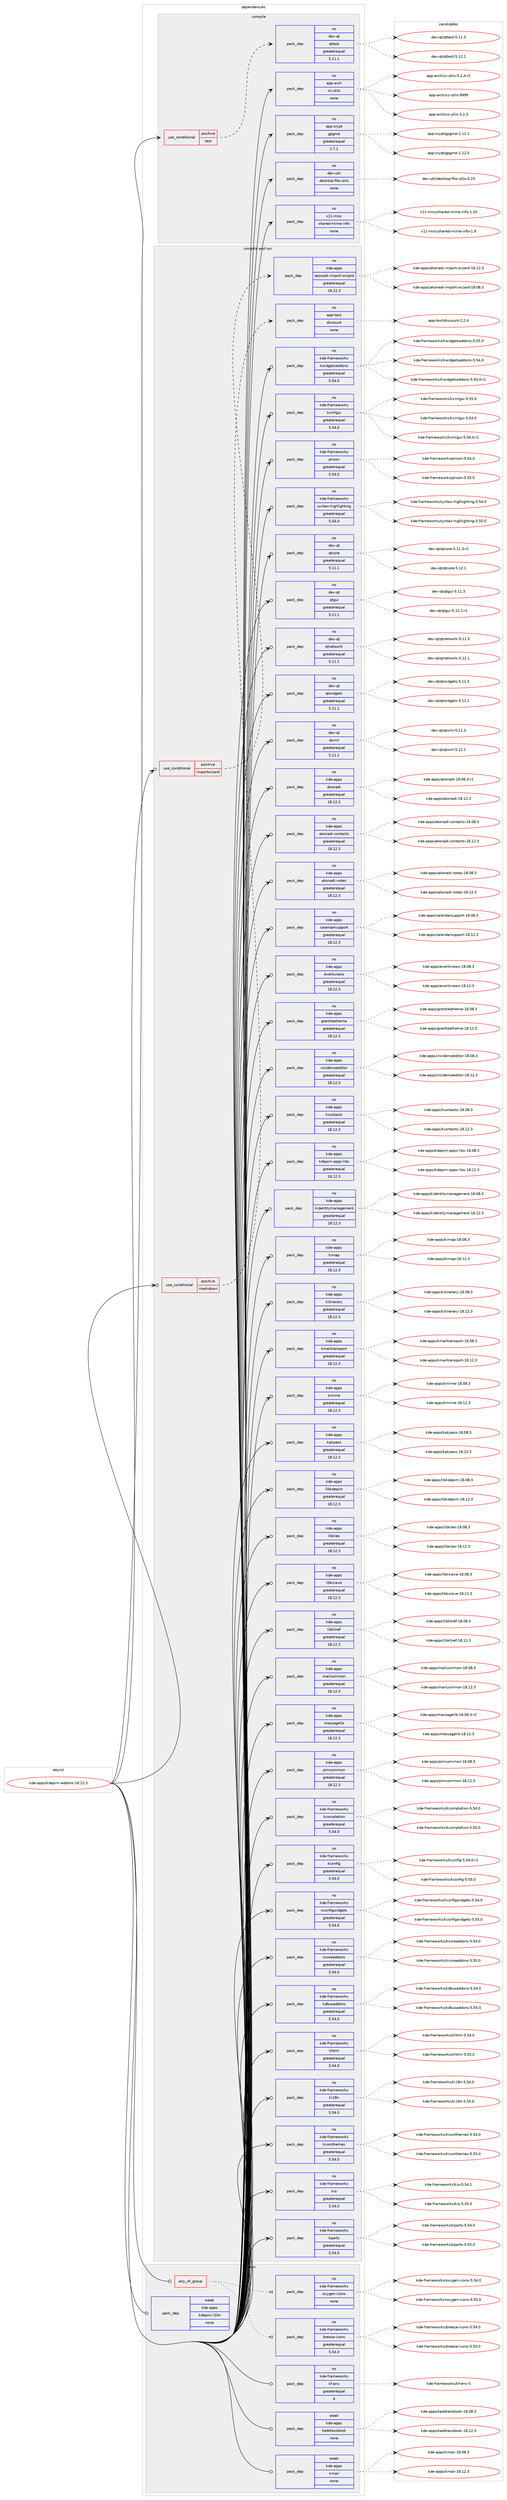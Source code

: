 digraph prolog {

# *************
# Graph options
# *************

newrank=true;
concentrate=true;
compound=true;
graph [rankdir=LR,fontname=Helvetica,fontsize=10,ranksep=1.5];#, ranksep=2.5, nodesep=0.2];
edge  [arrowhead=vee];
node  [fontname=Helvetica,fontsize=10];

# **********
# The ebuild
# **********

subgraph cluster_leftcol {
color=gray;
rank=same;
label=<<i>ebuild</i>>;
id [label="kde-apps/kdepim-addons-18.12.3", color=red, width=4, href="../kde-apps/kdepim-addons-18.12.3.svg"];
}

# ****************
# The dependencies
# ****************

subgraph cluster_midcol {
color=gray;
label=<<i>dependencies</i>>;
subgraph cluster_compile {
fillcolor="#eeeeee";
style=filled;
label=<<i>compile</i>>;
subgraph cond428797 {
dependency1575119 [label=<<TABLE BORDER="0" CELLBORDER="1" CELLSPACING="0" CELLPADDING="4"><TR><TD ROWSPAN="3" CELLPADDING="10">use_conditional</TD></TR><TR><TD>positive</TD></TR><TR><TD>test</TD></TR></TABLE>>, shape=none, color=red];
subgraph pack1121878 {
dependency1575120 [label=<<TABLE BORDER="0" CELLBORDER="1" CELLSPACING="0" CELLPADDING="4" WIDTH="220"><TR><TD ROWSPAN="6" CELLPADDING="30">pack_dep</TD></TR><TR><TD WIDTH="110">no</TD></TR><TR><TD>dev-qt</TD></TR><TR><TD>qttest</TD></TR><TR><TD>greaterequal</TD></TR><TR><TD>5.11.1</TD></TR></TABLE>>, shape=none, color=blue];
}
dependency1575119:e -> dependency1575120:w [weight=20,style="dashed",arrowhead="vee"];
}
id:e -> dependency1575119:w [weight=20,style="solid",arrowhead="vee"];
subgraph pack1121879 {
dependency1575121 [label=<<TABLE BORDER="0" CELLBORDER="1" CELLSPACING="0" CELLPADDING="4" WIDTH="220"><TR><TD ROWSPAN="6" CELLPADDING="30">pack_dep</TD></TR><TR><TD WIDTH="110">no</TD></TR><TR><TD>app-arch</TD></TR><TR><TD>xz-utils</TD></TR><TR><TD>none</TD></TR><TR><TD></TD></TR></TABLE>>, shape=none, color=blue];
}
id:e -> dependency1575121:w [weight=20,style="solid",arrowhead="vee"];
subgraph pack1121880 {
dependency1575122 [label=<<TABLE BORDER="0" CELLBORDER="1" CELLSPACING="0" CELLPADDING="4" WIDTH="220"><TR><TD ROWSPAN="6" CELLPADDING="30">pack_dep</TD></TR><TR><TD WIDTH="110">no</TD></TR><TR><TD>app-crypt</TD></TR><TR><TD>gpgme</TD></TR><TR><TD>greaterequal</TD></TR><TR><TD>1.7.1</TD></TR></TABLE>>, shape=none, color=blue];
}
id:e -> dependency1575122:w [weight=20,style="solid",arrowhead="vee"];
subgraph pack1121881 {
dependency1575123 [label=<<TABLE BORDER="0" CELLBORDER="1" CELLSPACING="0" CELLPADDING="4" WIDTH="220"><TR><TD ROWSPAN="6" CELLPADDING="30">pack_dep</TD></TR><TR><TD WIDTH="110">no</TD></TR><TR><TD>dev-util</TD></TR><TR><TD>desktop-file-utils</TD></TR><TR><TD>none</TD></TR><TR><TD></TD></TR></TABLE>>, shape=none, color=blue];
}
id:e -> dependency1575123:w [weight=20,style="solid",arrowhead="vee"];
subgraph pack1121882 {
dependency1575124 [label=<<TABLE BORDER="0" CELLBORDER="1" CELLSPACING="0" CELLPADDING="4" WIDTH="220"><TR><TD ROWSPAN="6" CELLPADDING="30">pack_dep</TD></TR><TR><TD WIDTH="110">no</TD></TR><TR><TD>x11-misc</TD></TR><TR><TD>shared-mime-info</TD></TR><TR><TD>none</TD></TR><TR><TD></TD></TR></TABLE>>, shape=none, color=blue];
}
id:e -> dependency1575124:w [weight=20,style="solid",arrowhead="vee"];
}
subgraph cluster_compileandrun {
fillcolor="#eeeeee";
style=filled;
label=<<i>compile and run</i>>;
subgraph cond428798 {
dependency1575125 [label=<<TABLE BORDER="0" CELLBORDER="1" CELLSPACING="0" CELLPADDING="4"><TR><TD ROWSPAN="3" CELLPADDING="10">use_conditional</TD></TR><TR><TD>positive</TD></TR><TR><TD>importwizard</TD></TR></TABLE>>, shape=none, color=red];
subgraph pack1121883 {
dependency1575126 [label=<<TABLE BORDER="0" CELLBORDER="1" CELLSPACING="0" CELLPADDING="4" WIDTH="220"><TR><TD ROWSPAN="6" CELLPADDING="30">pack_dep</TD></TR><TR><TD WIDTH="110">no</TD></TR><TR><TD>kde-apps</TD></TR><TR><TD>akonadi-import-wizard</TD></TR><TR><TD>greaterequal</TD></TR><TR><TD>18.12.3</TD></TR></TABLE>>, shape=none, color=blue];
}
dependency1575125:e -> dependency1575126:w [weight=20,style="dashed",arrowhead="vee"];
}
id:e -> dependency1575125:w [weight=20,style="solid",arrowhead="odotvee"];
subgraph cond428799 {
dependency1575127 [label=<<TABLE BORDER="0" CELLBORDER="1" CELLSPACING="0" CELLPADDING="4"><TR><TD ROWSPAN="3" CELLPADDING="10">use_conditional</TD></TR><TR><TD>positive</TD></TR><TR><TD>markdown</TD></TR></TABLE>>, shape=none, color=red];
subgraph pack1121884 {
dependency1575128 [label=<<TABLE BORDER="0" CELLBORDER="1" CELLSPACING="0" CELLPADDING="4" WIDTH="220"><TR><TD ROWSPAN="6" CELLPADDING="30">pack_dep</TD></TR><TR><TD WIDTH="110">no</TD></TR><TR><TD>app-text</TD></TR><TR><TD>discount</TD></TR><TR><TD>none</TD></TR><TR><TD></TD></TR></TABLE>>, shape=none, color=blue];
}
dependency1575127:e -> dependency1575128:w [weight=20,style="dashed",arrowhead="vee"];
}
id:e -> dependency1575127:w [weight=20,style="solid",arrowhead="odotvee"];
subgraph pack1121885 {
dependency1575129 [label=<<TABLE BORDER="0" CELLBORDER="1" CELLSPACING="0" CELLPADDING="4" WIDTH="220"><TR><TD ROWSPAN="6" CELLPADDING="30">pack_dep</TD></TR><TR><TD WIDTH="110">no</TD></TR><TR><TD>dev-qt</TD></TR><TR><TD>qtcore</TD></TR><TR><TD>greaterequal</TD></TR><TR><TD>5.11.1</TD></TR></TABLE>>, shape=none, color=blue];
}
id:e -> dependency1575129:w [weight=20,style="solid",arrowhead="odotvee"];
subgraph pack1121886 {
dependency1575130 [label=<<TABLE BORDER="0" CELLBORDER="1" CELLSPACING="0" CELLPADDING="4" WIDTH="220"><TR><TD ROWSPAN="6" CELLPADDING="30">pack_dep</TD></TR><TR><TD WIDTH="110">no</TD></TR><TR><TD>dev-qt</TD></TR><TR><TD>qtgui</TD></TR><TR><TD>greaterequal</TD></TR><TR><TD>5.11.1</TD></TR></TABLE>>, shape=none, color=blue];
}
id:e -> dependency1575130:w [weight=20,style="solid",arrowhead="odotvee"];
subgraph pack1121887 {
dependency1575131 [label=<<TABLE BORDER="0" CELLBORDER="1" CELLSPACING="0" CELLPADDING="4" WIDTH="220"><TR><TD ROWSPAN="6" CELLPADDING="30">pack_dep</TD></TR><TR><TD WIDTH="110">no</TD></TR><TR><TD>dev-qt</TD></TR><TR><TD>qtnetwork</TD></TR><TR><TD>greaterequal</TD></TR><TR><TD>5.11.1</TD></TR></TABLE>>, shape=none, color=blue];
}
id:e -> dependency1575131:w [weight=20,style="solid",arrowhead="odotvee"];
subgraph pack1121888 {
dependency1575132 [label=<<TABLE BORDER="0" CELLBORDER="1" CELLSPACING="0" CELLPADDING="4" WIDTH="220"><TR><TD ROWSPAN="6" CELLPADDING="30">pack_dep</TD></TR><TR><TD WIDTH="110">no</TD></TR><TR><TD>dev-qt</TD></TR><TR><TD>qtwidgets</TD></TR><TR><TD>greaterequal</TD></TR><TR><TD>5.11.1</TD></TR></TABLE>>, shape=none, color=blue];
}
id:e -> dependency1575132:w [weight=20,style="solid",arrowhead="odotvee"];
subgraph pack1121889 {
dependency1575133 [label=<<TABLE BORDER="0" CELLBORDER="1" CELLSPACING="0" CELLPADDING="4" WIDTH="220"><TR><TD ROWSPAN="6" CELLPADDING="30">pack_dep</TD></TR><TR><TD WIDTH="110">no</TD></TR><TR><TD>dev-qt</TD></TR><TR><TD>qtxml</TD></TR><TR><TD>greaterequal</TD></TR><TR><TD>5.11.1</TD></TR></TABLE>>, shape=none, color=blue];
}
id:e -> dependency1575133:w [weight=20,style="solid",arrowhead="odotvee"];
subgraph pack1121890 {
dependency1575134 [label=<<TABLE BORDER="0" CELLBORDER="1" CELLSPACING="0" CELLPADDING="4" WIDTH="220"><TR><TD ROWSPAN="6" CELLPADDING="30">pack_dep</TD></TR><TR><TD WIDTH="110">no</TD></TR><TR><TD>kde-apps</TD></TR><TR><TD>akonadi</TD></TR><TR><TD>greaterequal</TD></TR><TR><TD>18.12.3</TD></TR></TABLE>>, shape=none, color=blue];
}
id:e -> dependency1575134:w [weight=20,style="solid",arrowhead="odotvee"];
subgraph pack1121891 {
dependency1575135 [label=<<TABLE BORDER="0" CELLBORDER="1" CELLSPACING="0" CELLPADDING="4" WIDTH="220"><TR><TD ROWSPAN="6" CELLPADDING="30">pack_dep</TD></TR><TR><TD WIDTH="110">no</TD></TR><TR><TD>kde-apps</TD></TR><TR><TD>akonadi-contacts</TD></TR><TR><TD>greaterequal</TD></TR><TR><TD>18.12.3</TD></TR></TABLE>>, shape=none, color=blue];
}
id:e -> dependency1575135:w [weight=20,style="solid",arrowhead="odotvee"];
subgraph pack1121892 {
dependency1575136 [label=<<TABLE BORDER="0" CELLBORDER="1" CELLSPACING="0" CELLPADDING="4" WIDTH="220"><TR><TD ROWSPAN="6" CELLPADDING="30">pack_dep</TD></TR><TR><TD WIDTH="110">no</TD></TR><TR><TD>kde-apps</TD></TR><TR><TD>akonadi-notes</TD></TR><TR><TD>greaterequal</TD></TR><TR><TD>18.12.3</TD></TR></TABLE>>, shape=none, color=blue];
}
id:e -> dependency1575136:w [weight=20,style="solid",arrowhead="odotvee"];
subgraph pack1121893 {
dependency1575137 [label=<<TABLE BORDER="0" CELLBORDER="1" CELLSPACING="0" CELLPADDING="4" WIDTH="220"><TR><TD ROWSPAN="6" CELLPADDING="30">pack_dep</TD></TR><TR><TD WIDTH="110">no</TD></TR><TR><TD>kde-apps</TD></TR><TR><TD>calendarsupport</TD></TR><TR><TD>greaterequal</TD></TR><TR><TD>18.12.3</TD></TR></TABLE>>, shape=none, color=blue];
}
id:e -> dependency1575137:w [weight=20,style="solid",arrowhead="odotvee"];
subgraph pack1121894 {
dependency1575138 [label=<<TABLE BORDER="0" CELLBORDER="1" CELLSPACING="0" CELLPADDING="4" WIDTH="220"><TR><TD ROWSPAN="6" CELLPADDING="30">pack_dep</TD></TR><TR><TD WIDTH="110">no</TD></TR><TR><TD>kde-apps</TD></TR><TR><TD>eventviews</TD></TR><TR><TD>greaterequal</TD></TR><TR><TD>18.12.3</TD></TR></TABLE>>, shape=none, color=blue];
}
id:e -> dependency1575138:w [weight=20,style="solid",arrowhead="odotvee"];
subgraph pack1121895 {
dependency1575139 [label=<<TABLE BORDER="0" CELLBORDER="1" CELLSPACING="0" CELLPADDING="4" WIDTH="220"><TR><TD ROWSPAN="6" CELLPADDING="30">pack_dep</TD></TR><TR><TD WIDTH="110">no</TD></TR><TR><TD>kde-apps</TD></TR><TR><TD>grantleetheme</TD></TR><TR><TD>greaterequal</TD></TR><TR><TD>18.12.3</TD></TR></TABLE>>, shape=none, color=blue];
}
id:e -> dependency1575139:w [weight=20,style="solid",arrowhead="odotvee"];
subgraph pack1121896 {
dependency1575140 [label=<<TABLE BORDER="0" CELLBORDER="1" CELLSPACING="0" CELLPADDING="4" WIDTH="220"><TR><TD ROWSPAN="6" CELLPADDING="30">pack_dep</TD></TR><TR><TD WIDTH="110">no</TD></TR><TR><TD>kde-apps</TD></TR><TR><TD>incidenceeditor</TD></TR><TR><TD>greaterequal</TD></TR><TR><TD>18.12.3</TD></TR></TABLE>>, shape=none, color=blue];
}
id:e -> dependency1575140:w [weight=20,style="solid",arrowhead="odotvee"];
subgraph pack1121897 {
dependency1575141 [label=<<TABLE BORDER="0" CELLBORDER="1" CELLSPACING="0" CELLPADDING="4" WIDTH="220"><TR><TD ROWSPAN="6" CELLPADDING="30">pack_dep</TD></TR><TR><TD WIDTH="110">no</TD></TR><TR><TD>kde-apps</TD></TR><TR><TD>kcontacts</TD></TR><TR><TD>greaterequal</TD></TR><TR><TD>18.12.3</TD></TR></TABLE>>, shape=none, color=blue];
}
id:e -> dependency1575141:w [weight=20,style="solid",arrowhead="odotvee"];
subgraph pack1121898 {
dependency1575142 [label=<<TABLE BORDER="0" CELLBORDER="1" CELLSPACING="0" CELLPADDING="4" WIDTH="220"><TR><TD ROWSPAN="6" CELLPADDING="30">pack_dep</TD></TR><TR><TD WIDTH="110">no</TD></TR><TR><TD>kde-apps</TD></TR><TR><TD>kdepim-apps-libs</TD></TR><TR><TD>greaterequal</TD></TR><TR><TD>18.12.3</TD></TR></TABLE>>, shape=none, color=blue];
}
id:e -> dependency1575142:w [weight=20,style="solid",arrowhead="odotvee"];
subgraph pack1121899 {
dependency1575143 [label=<<TABLE BORDER="0" CELLBORDER="1" CELLSPACING="0" CELLPADDING="4" WIDTH="220"><TR><TD ROWSPAN="6" CELLPADDING="30">pack_dep</TD></TR><TR><TD WIDTH="110">no</TD></TR><TR><TD>kde-apps</TD></TR><TR><TD>kidentitymanagement</TD></TR><TR><TD>greaterequal</TD></TR><TR><TD>18.12.3</TD></TR></TABLE>>, shape=none, color=blue];
}
id:e -> dependency1575143:w [weight=20,style="solid",arrowhead="odotvee"];
subgraph pack1121900 {
dependency1575144 [label=<<TABLE BORDER="0" CELLBORDER="1" CELLSPACING="0" CELLPADDING="4" WIDTH="220"><TR><TD ROWSPAN="6" CELLPADDING="30">pack_dep</TD></TR><TR><TD WIDTH="110">no</TD></TR><TR><TD>kde-apps</TD></TR><TR><TD>kimap</TD></TR><TR><TD>greaterequal</TD></TR><TR><TD>18.12.3</TD></TR></TABLE>>, shape=none, color=blue];
}
id:e -> dependency1575144:w [weight=20,style="solid",arrowhead="odotvee"];
subgraph pack1121901 {
dependency1575145 [label=<<TABLE BORDER="0" CELLBORDER="1" CELLSPACING="0" CELLPADDING="4" WIDTH="220"><TR><TD ROWSPAN="6" CELLPADDING="30">pack_dep</TD></TR><TR><TD WIDTH="110">no</TD></TR><TR><TD>kde-apps</TD></TR><TR><TD>kitinerary</TD></TR><TR><TD>greaterequal</TD></TR><TR><TD>18.12.3</TD></TR></TABLE>>, shape=none, color=blue];
}
id:e -> dependency1575145:w [weight=20,style="solid",arrowhead="odotvee"];
subgraph pack1121902 {
dependency1575146 [label=<<TABLE BORDER="0" CELLBORDER="1" CELLSPACING="0" CELLPADDING="4" WIDTH="220"><TR><TD ROWSPAN="6" CELLPADDING="30">pack_dep</TD></TR><TR><TD WIDTH="110">no</TD></TR><TR><TD>kde-apps</TD></TR><TR><TD>kmailtransport</TD></TR><TR><TD>greaterequal</TD></TR><TR><TD>18.12.3</TD></TR></TABLE>>, shape=none, color=blue];
}
id:e -> dependency1575146:w [weight=20,style="solid",arrowhead="odotvee"];
subgraph pack1121903 {
dependency1575147 [label=<<TABLE BORDER="0" CELLBORDER="1" CELLSPACING="0" CELLPADDING="4" WIDTH="220"><TR><TD ROWSPAN="6" CELLPADDING="30">pack_dep</TD></TR><TR><TD WIDTH="110">no</TD></TR><TR><TD>kde-apps</TD></TR><TR><TD>kmime</TD></TR><TR><TD>greaterequal</TD></TR><TR><TD>18.12.3</TD></TR></TABLE>>, shape=none, color=blue];
}
id:e -> dependency1575147:w [weight=20,style="solid",arrowhead="odotvee"];
subgraph pack1121904 {
dependency1575148 [label=<<TABLE BORDER="0" CELLBORDER="1" CELLSPACING="0" CELLPADDING="4" WIDTH="220"><TR><TD ROWSPAN="6" CELLPADDING="30">pack_dep</TD></TR><TR><TD WIDTH="110">no</TD></TR><TR><TD>kde-apps</TD></TR><TR><TD>kpkpass</TD></TR><TR><TD>greaterequal</TD></TR><TR><TD>18.12.3</TD></TR></TABLE>>, shape=none, color=blue];
}
id:e -> dependency1575148:w [weight=20,style="solid",arrowhead="odotvee"];
subgraph pack1121905 {
dependency1575149 [label=<<TABLE BORDER="0" CELLBORDER="1" CELLSPACING="0" CELLPADDING="4" WIDTH="220"><TR><TD ROWSPAN="6" CELLPADDING="30">pack_dep</TD></TR><TR><TD WIDTH="110">no</TD></TR><TR><TD>kde-apps</TD></TR><TR><TD>libkdepim</TD></TR><TR><TD>greaterequal</TD></TR><TR><TD>18.12.3</TD></TR></TABLE>>, shape=none, color=blue];
}
id:e -> dependency1575149:w [weight=20,style="solid",arrowhead="odotvee"];
subgraph pack1121906 {
dependency1575150 [label=<<TABLE BORDER="0" CELLBORDER="1" CELLSPACING="0" CELLPADDING="4" WIDTH="220"><TR><TD ROWSPAN="6" CELLPADDING="30">pack_dep</TD></TR><TR><TD WIDTH="110">no</TD></TR><TR><TD>kde-apps</TD></TR><TR><TD>libkleo</TD></TR><TR><TD>greaterequal</TD></TR><TR><TD>18.12.3</TD></TR></TABLE>>, shape=none, color=blue];
}
id:e -> dependency1575150:w [weight=20,style="solid",arrowhead="odotvee"];
subgraph pack1121907 {
dependency1575151 [label=<<TABLE BORDER="0" CELLBORDER="1" CELLSPACING="0" CELLPADDING="4" WIDTH="220"><TR><TD ROWSPAN="6" CELLPADDING="30">pack_dep</TD></TR><TR><TD WIDTH="110">no</TD></TR><TR><TD>kde-apps</TD></TR><TR><TD>libksieve</TD></TR><TR><TD>greaterequal</TD></TR><TR><TD>18.12.3</TD></TR></TABLE>>, shape=none, color=blue];
}
id:e -> dependency1575151:w [weight=20,style="solid",arrowhead="odotvee"];
subgraph pack1121908 {
dependency1575152 [label=<<TABLE BORDER="0" CELLBORDER="1" CELLSPACING="0" CELLPADDING="4" WIDTH="220"><TR><TD ROWSPAN="6" CELLPADDING="30">pack_dep</TD></TR><TR><TD WIDTH="110">no</TD></TR><TR><TD>kde-apps</TD></TR><TR><TD>libktnef</TD></TR><TR><TD>greaterequal</TD></TR><TR><TD>18.12.3</TD></TR></TABLE>>, shape=none, color=blue];
}
id:e -> dependency1575152:w [weight=20,style="solid",arrowhead="odotvee"];
subgraph pack1121909 {
dependency1575153 [label=<<TABLE BORDER="0" CELLBORDER="1" CELLSPACING="0" CELLPADDING="4" WIDTH="220"><TR><TD ROWSPAN="6" CELLPADDING="30">pack_dep</TD></TR><TR><TD WIDTH="110">no</TD></TR><TR><TD>kde-apps</TD></TR><TR><TD>mailcommon</TD></TR><TR><TD>greaterequal</TD></TR><TR><TD>18.12.3</TD></TR></TABLE>>, shape=none, color=blue];
}
id:e -> dependency1575153:w [weight=20,style="solid",arrowhead="odotvee"];
subgraph pack1121910 {
dependency1575154 [label=<<TABLE BORDER="0" CELLBORDER="1" CELLSPACING="0" CELLPADDING="4" WIDTH="220"><TR><TD ROWSPAN="6" CELLPADDING="30">pack_dep</TD></TR><TR><TD WIDTH="110">no</TD></TR><TR><TD>kde-apps</TD></TR><TR><TD>messagelib</TD></TR><TR><TD>greaterequal</TD></TR><TR><TD>18.12.3</TD></TR></TABLE>>, shape=none, color=blue];
}
id:e -> dependency1575154:w [weight=20,style="solid",arrowhead="odotvee"];
subgraph pack1121911 {
dependency1575155 [label=<<TABLE BORDER="0" CELLBORDER="1" CELLSPACING="0" CELLPADDING="4" WIDTH="220"><TR><TD ROWSPAN="6" CELLPADDING="30">pack_dep</TD></TR><TR><TD WIDTH="110">no</TD></TR><TR><TD>kde-apps</TD></TR><TR><TD>pimcommon</TD></TR><TR><TD>greaterequal</TD></TR><TR><TD>18.12.3</TD></TR></TABLE>>, shape=none, color=blue];
}
id:e -> dependency1575155:w [weight=20,style="solid",arrowhead="odotvee"];
subgraph pack1121912 {
dependency1575156 [label=<<TABLE BORDER="0" CELLBORDER="1" CELLSPACING="0" CELLPADDING="4" WIDTH="220"><TR><TD ROWSPAN="6" CELLPADDING="30">pack_dep</TD></TR><TR><TD WIDTH="110">no</TD></TR><TR><TD>kde-frameworks</TD></TR><TR><TD>kcompletion</TD></TR><TR><TD>greaterequal</TD></TR><TR><TD>5.54.0</TD></TR></TABLE>>, shape=none, color=blue];
}
id:e -> dependency1575156:w [weight=20,style="solid",arrowhead="odotvee"];
subgraph pack1121913 {
dependency1575157 [label=<<TABLE BORDER="0" CELLBORDER="1" CELLSPACING="0" CELLPADDING="4" WIDTH="220"><TR><TD ROWSPAN="6" CELLPADDING="30">pack_dep</TD></TR><TR><TD WIDTH="110">no</TD></TR><TR><TD>kde-frameworks</TD></TR><TR><TD>kconfig</TD></TR><TR><TD>greaterequal</TD></TR><TR><TD>5.54.0</TD></TR></TABLE>>, shape=none, color=blue];
}
id:e -> dependency1575157:w [weight=20,style="solid",arrowhead="odotvee"];
subgraph pack1121914 {
dependency1575158 [label=<<TABLE BORDER="0" CELLBORDER="1" CELLSPACING="0" CELLPADDING="4" WIDTH="220"><TR><TD ROWSPAN="6" CELLPADDING="30">pack_dep</TD></TR><TR><TD WIDTH="110">no</TD></TR><TR><TD>kde-frameworks</TD></TR><TR><TD>kconfigwidgets</TD></TR><TR><TD>greaterequal</TD></TR><TR><TD>5.54.0</TD></TR></TABLE>>, shape=none, color=blue];
}
id:e -> dependency1575158:w [weight=20,style="solid",arrowhead="odotvee"];
subgraph pack1121915 {
dependency1575159 [label=<<TABLE BORDER="0" CELLBORDER="1" CELLSPACING="0" CELLPADDING="4" WIDTH="220"><TR><TD ROWSPAN="6" CELLPADDING="30">pack_dep</TD></TR><TR><TD WIDTH="110">no</TD></TR><TR><TD>kde-frameworks</TD></TR><TR><TD>kcoreaddons</TD></TR><TR><TD>greaterequal</TD></TR><TR><TD>5.54.0</TD></TR></TABLE>>, shape=none, color=blue];
}
id:e -> dependency1575159:w [weight=20,style="solid",arrowhead="odotvee"];
subgraph pack1121916 {
dependency1575160 [label=<<TABLE BORDER="0" CELLBORDER="1" CELLSPACING="0" CELLPADDING="4" WIDTH="220"><TR><TD ROWSPAN="6" CELLPADDING="30">pack_dep</TD></TR><TR><TD WIDTH="110">no</TD></TR><TR><TD>kde-frameworks</TD></TR><TR><TD>kdbusaddons</TD></TR><TR><TD>greaterequal</TD></TR><TR><TD>5.54.0</TD></TR></TABLE>>, shape=none, color=blue];
}
id:e -> dependency1575160:w [weight=20,style="solid",arrowhead="odotvee"];
subgraph pack1121917 {
dependency1575161 [label=<<TABLE BORDER="0" CELLBORDER="1" CELLSPACING="0" CELLPADDING="4" WIDTH="220"><TR><TD ROWSPAN="6" CELLPADDING="30">pack_dep</TD></TR><TR><TD WIDTH="110">no</TD></TR><TR><TD>kde-frameworks</TD></TR><TR><TD>khtml</TD></TR><TR><TD>greaterequal</TD></TR><TR><TD>5.54.0</TD></TR></TABLE>>, shape=none, color=blue];
}
id:e -> dependency1575161:w [weight=20,style="solid",arrowhead="odotvee"];
subgraph pack1121918 {
dependency1575162 [label=<<TABLE BORDER="0" CELLBORDER="1" CELLSPACING="0" CELLPADDING="4" WIDTH="220"><TR><TD ROWSPAN="6" CELLPADDING="30">pack_dep</TD></TR><TR><TD WIDTH="110">no</TD></TR><TR><TD>kde-frameworks</TD></TR><TR><TD>ki18n</TD></TR><TR><TD>greaterequal</TD></TR><TR><TD>5.54.0</TD></TR></TABLE>>, shape=none, color=blue];
}
id:e -> dependency1575162:w [weight=20,style="solid",arrowhead="odotvee"];
subgraph pack1121919 {
dependency1575163 [label=<<TABLE BORDER="0" CELLBORDER="1" CELLSPACING="0" CELLPADDING="4" WIDTH="220"><TR><TD ROWSPAN="6" CELLPADDING="30">pack_dep</TD></TR><TR><TD WIDTH="110">no</TD></TR><TR><TD>kde-frameworks</TD></TR><TR><TD>kiconthemes</TD></TR><TR><TD>greaterequal</TD></TR><TR><TD>5.54.0</TD></TR></TABLE>>, shape=none, color=blue];
}
id:e -> dependency1575163:w [weight=20,style="solid",arrowhead="odotvee"];
subgraph pack1121920 {
dependency1575164 [label=<<TABLE BORDER="0" CELLBORDER="1" CELLSPACING="0" CELLPADDING="4" WIDTH="220"><TR><TD ROWSPAN="6" CELLPADDING="30">pack_dep</TD></TR><TR><TD WIDTH="110">no</TD></TR><TR><TD>kde-frameworks</TD></TR><TR><TD>kio</TD></TR><TR><TD>greaterequal</TD></TR><TR><TD>5.54.0</TD></TR></TABLE>>, shape=none, color=blue];
}
id:e -> dependency1575164:w [weight=20,style="solid",arrowhead="odotvee"];
subgraph pack1121921 {
dependency1575165 [label=<<TABLE BORDER="0" CELLBORDER="1" CELLSPACING="0" CELLPADDING="4" WIDTH="220"><TR><TD ROWSPAN="6" CELLPADDING="30">pack_dep</TD></TR><TR><TD WIDTH="110">no</TD></TR><TR><TD>kde-frameworks</TD></TR><TR><TD>kparts</TD></TR><TR><TD>greaterequal</TD></TR><TR><TD>5.54.0</TD></TR></TABLE>>, shape=none, color=blue];
}
id:e -> dependency1575165:w [weight=20,style="solid",arrowhead="odotvee"];
subgraph pack1121922 {
dependency1575166 [label=<<TABLE BORDER="0" CELLBORDER="1" CELLSPACING="0" CELLPADDING="4" WIDTH="220"><TR><TD ROWSPAN="6" CELLPADDING="30">pack_dep</TD></TR><TR><TD WIDTH="110">no</TD></TR><TR><TD>kde-frameworks</TD></TR><TR><TD>kwidgetsaddons</TD></TR><TR><TD>greaterequal</TD></TR><TR><TD>5.54.0</TD></TR></TABLE>>, shape=none, color=blue];
}
id:e -> dependency1575166:w [weight=20,style="solid",arrowhead="odotvee"];
subgraph pack1121923 {
dependency1575167 [label=<<TABLE BORDER="0" CELLBORDER="1" CELLSPACING="0" CELLPADDING="4" WIDTH="220"><TR><TD ROWSPAN="6" CELLPADDING="30">pack_dep</TD></TR><TR><TD WIDTH="110">no</TD></TR><TR><TD>kde-frameworks</TD></TR><TR><TD>kxmlgui</TD></TR><TR><TD>greaterequal</TD></TR><TR><TD>5.54.0</TD></TR></TABLE>>, shape=none, color=blue];
}
id:e -> dependency1575167:w [weight=20,style="solid",arrowhead="odotvee"];
subgraph pack1121924 {
dependency1575168 [label=<<TABLE BORDER="0" CELLBORDER="1" CELLSPACING="0" CELLPADDING="4" WIDTH="220"><TR><TD ROWSPAN="6" CELLPADDING="30">pack_dep</TD></TR><TR><TD WIDTH="110">no</TD></TR><TR><TD>kde-frameworks</TD></TR><TR><TD>prison</TD></TR><TR><TD>greaterequal</TD></TR><TR><TD>5.54.0</TD></TR></TABLE>>, shape=none, color=blue];
}
id:e -> dependency1575168:w [weight=20,style="solid",arrowhead="odotvee"];
subgraph pack1121925 {
dependency1575169 [label=<<TABLE BORDER="0" CELLBORDER="1" CELLSPACING="0" CELLPADDING="4" WIDTH="220"><TR><TD ROWSPAN="6" CELLPADDING="30">pack_dep</TD></TR><TR><TD WIDTH="110">no</TD></TR><TR><TD>kde-frameworks</TD></TR><TR><TD>syntax-highlighting</TD></TR><TR><TD>greaterequal</TD></TR><TR><TD>5.54.0</TD></TR></TABLE>>, shape=none, color=blue];
}
id:e -> dependency1575169:w [weight=20,style="solid",arrowhead="odotvee"];
}
subgraph cluster_run {
fillcolor="#eeeeee";
style=filled;
label=<<i>run</i>>;
subgraph any23805 {
dependency1575170 [label=<<TABLE BORDER="0" CELLBORDER="1" CELLSPACING="0" CELLPADDING="4"><TR><TD CELLPADDING="10">any_of_group</TD></TR></TABLE>>, shape=none, color=red];subgraph pack1121926 {
dependency1575171 [label=<<TABLE BORDER="0" CELLBORDER="1" CELLSPACING="0" CELLPADDING="4" WIDTH="220"><TR><TD ROWSPAN="6" CELLPADDING="30">pack_dep</TD></TR><TR><TD WIDTH="110">no</TD></TR><TR><TD>kde-frameworks</TD></TR><TR><TD>breeze-icons</TD></TR><TR><TD>greaterequal</TD></TR><TR><TD>5.54.0</TD></TR></TABLE>>, shape=none, color=blue];
}
dependency1575170:e -> dependency1575171:w [weight=20,style="dotted",arrowhead="oinv"];
subgraph pack1121927 {
dependency1575172 [label=<<TABLE BORDER="0" CELLBORDER="1" CELLSPACING="0" CELLPADDING="4" WIDTH="220"><TR><TD ROWSPAN="6" CELLPADDING="30">pack_dep</TD></TR><TR><TD WIDTH="110">no</TD></TR><TR><TD>kde-frameworks</TD></TR><TR><TD>oxygen-icons</TD></TR><TR><TD>none</TD></TR><TR><TD></TD></TR></TABLE>>, shape=none, color=blue];
}
dependency1575170:e -> dependency1575172:w [weight=20,style="dotted",arrowhead="oinv"];
}
id:e -> dependency1575170:w [weight=20,style="solid",arrowhead="odot"];
subgraph pack1121928 {
dependency1575173 [label=<<TABLE BORDER="0" CELLBORDER="1" CELLSPACING="0" CELLPADDING="4" WIDTH="220"><TR><TD ROWSPAN="6" CELLPADDING="30">pack_dep</TD></TR><TR><TD WIDTH="110">no</TD></TR><TR><TD>kde-frameworks</TD></TR><TR><TD>kf-env</TD></TR><TR><TD>greaterequal</TD></TR><TR><TD>4</TD></TR></TABLE>>, shape=none, color=blue];
}
id:e -> dependency1575173:w [weight=20,style="solid",arrowhead="odot"];
subgraph pack1121929 {
dependency1575174 [label=<<TABLE BORDER="0" CELLBORDER="1" CELLSPACING="0" CELLPADDING="4" WIDTH="220"><TR><TD ROWSPAN="6" CELLPADDING="30">pack_dep</TD></TR><TR><TD WIDTH="110">weak</TD></TR><TR><TD>kde-apps</TD></TR><TR><TD>kaddressbook</TD></TR><TR><TD>none</TD></TR><TR><TD></TD></TR></TABLE>>, shape=none, color=blue];
}
id:e -> dependency1575174:w [weight=20,style="solid",arrowhead="odot"];
subgraph pack1121930 {
dependency1575175 [label=<<TABLE BORDER="0" CELLBORDER="1" CELLSPACING="0" CELLPADDING="4" WIDTH="220"><TR><TD ROWSPAN="6" CELLPADDING="30">pack_dep</TD></TR><TR><TD WIDTH="110">weak</TD></TR><TR><TD>kde-apps</TD></TR><TR><TD>kdepim-l10n</TD></TR><TR><TD>none</TD></TR><TR><TD></TD></TR></TABLE>>, shape=none, color=blue];
}
id:e -> dependency1575175:w [weight=20,style="solid",arrowhead="odot"];
subgraph pack1121931 {
dependency1575176 [label=<<TABLE BORDER="0" CELLBORDER="1" CELLSPACING="0" CELLPADDING="4" WIDTH="220"><TR><TD ROWSPAN="6" CELLPADDING="30">pack_dep</TD></TR><TR><TD WIDTH="110">weak</TD></TR><TR><TD>kde-apps</TD></TR><TR><TD>kmail</TD></TR><TR><TD>none</TD></TR><TR><TD></TD></TR></TABLE>>, shape=none, color=blue];
}
id:e -> dependency1575176:w [weight=20,style="solid",arrowhead="odot"];
}
}

# **************
# The candidates
# **************

subgraph cluster_choices {
rank=same;
color=gray;
label=<<i>candidates</i>>;

subgraph choice1121878 {
color=black;
nodesep=1;
choice100101118451131164711311611610111511645534649494651 [label="dev-qt/qttest-5.11.3", color=red, width=4,href="../dev-qt/qttest-5.11.3.svg"];
choice100101118451131164711311611610111511645534649504649 [label="dev-qt/qttest-5.12.1", color=red, width=4,href="../dev-qt/qttest-5.12.1.svg"];
dependency1575120:e -> choice100101118451131164711311611610111511645534649494651:w [style=dotted,weight="100"];
dependency1575120:e -> choice100101118451131164711311611610111511645534649504649:w [style=dotted,weight="100"];
}
subgraph choice1121879 {
color=black;
nodesep=1;
choice971121124597114991044712012245117116105108115455346504651 [label="app-arch/xz-utils-5.2.3", color=red, width=4,href="../app-arch/xz-utils-5.2.3.svg"];
choice9711211245971149910447120122451171161051081154553465046524511450 [label="app-arch/xz-utils-5.2.4-r2", color=red, width=4,href="../app-arch/xz-utils-5.2.4-r2.svg"];
choice9711211245971149910447120122451171161051081154557575757 [label="app-arch/xz-utils-9999", color=red, width=4,href="../app-arch/xz-utils-9999.svg"];
dependency1575121:e -> choice971121124597114991044712012245117116105108115455346504651:w [style=dotted,weight="100"];
dependency1575121:e -> choice9711211245971149910447120122451171161051081154553465046524511450:w [style=dotted,weight="100"];
dependency1575121:e -> choice9711211245971149910447120122451171161051081154557575757:w [style=dotted,weight="100"];
}
subgraph choice1121880 {
color=black;
nodesep=1;
choice9711211245991141211121164710311210310910145494649494649 [label="app-crypt/gpgme-1.11.1", color=red, width=4,href="../app-crypt/gpgme-1.11.1.svg"];
choice9711211245991141211121164710311210310910145494649504648 [label="app-crypt/gpgme-1.12.0", color=red, width=4,href="../app-crypt/gpgme-1.12.0.svg"];
dependency1575122:e -> choice9711211245991141211121164710311210310910145494649494649:w [style=dotted,weight="100"];
dependency1575122:e -> choice9711211245991141211121164710311210310910145494649504648:w [style=dotted,weight="100"];
}
subgraph choice1121881 {
color=black;
nodesep=1;
choice100101118451171161051084710010111510711611111245102105108101451171161051081154548465051 [label="dev-util/desktop-file-utils-0.23", color=red, width=4,href="../dev-util/desktop-file-utils-0.23.svg"];
dependency1575123:e -> choice100101118451171161051084710010111510711611111245102105108101451171161051081154548465051:w [style=dotted,weight="100"];
}
subgraph choice1121882 {
color=black;
nodesep=1;
choice12049494510910511599471151049711410110045109105109101451051101021114549464948 [label="x11-misc/shared-mime-info-1.10", color=red, width=4,href="../x11-misc/shared-mime-info-1.10.svg"];
choice120494945109105115994711510497114101100451091051091014510511010211145494657 [label="x11-misc/shared-mime-info-1.9", color=red, width=4,href="../x11-misc/shared-mime-info-1.9.svg"];
dependency1575124:e -> choice12049494510910511599471151049711410110045109105109101451051101021114549464948:w [style=dotted,weight="100"];
dependency1575124:e -> choice120494945109105115994711510497114101100451091051091014510511010211145494657:w [style=dotted,weight="100"];
}
subgraph choice1121883 {
color=black;
nodesep=1;
choice10710010145971121121154797107111110971001054510510911211111411645119105122971141004549564648564651 [label="kde-apps/akonadi-import-wizard-18.08.3", color=red, width=4,href="../kde-apps/akonadi-import-wizard-18.08.3.svg"];
choice10710010145971121121154797107111110971001054510510911211111411645119105122971141004549564649504651 [label="kde-apps/akonadi-import-wizard-18.12.3", color=red, width=4,href="../kde-apps/akonadi-import-wizard-18.12.3.svg"];
dependency1575126:e -> choice10710010145971121121154797107111110971001054510510911211111411645119105122971141004549564648564651:w [style=dotted,weight="100"];
dependency1575126:e -> choice10710010145971121121154797107111110971001054510510911211111411645119105122971141004549564649504651:w [style=dotted,weight="100"];
}
subgraph choice1121884 {
color=black;
nodesep=1;
choice97112112451161011201164710010511599111117110116455046504652 [label="app-text/discount-2.2.4", color=red, width=4,href="../app-text/discount-2.2.4.svg"];
dependency1575128:e -> choice97112112451161011201164710010511599111117110116455046504652:w [style=dotted,weight="100"];
}
subgraph choice1121885 {
color=black;
nodesep=1;
choice100101118451131164711311699111114101455346494946514511450 [label="dev-qt/qtcore-5.11.3-r2", color=red, width=4,href="../dev-qt/qtcore-5.11.3-r2.svg"];
choice10010111845113116471131169911111410145534649504649 [label="dev-qt/qtcore-5.12.1", color=red, width=4,href="../dev-qt/qtcore-5.12.1.svg"];
dependency1575129:e -> choice100101118451131164711311699111114101455346494946514511450:w [style=dotted,weight="100"];
dependency1575129:e -> choice10010111845113116471131169911111410145534649504649:w [style=dotted,weight="100"];
}
subgraph choice1121886 {
color=black;
nodesep=1;
choice100101118451131164711311610311710545534649494651 [label="dev-qt/qtgui-5.11.3", color=red, width=4,href="../dev-qt/qtgui-5.11.3.svg"];
choice1001011184511311647113116103117105455346495046494511449 [label="dev-qt/qtgui-5.12.1-r1", color=red, width=4,href="../dev-qt/qtgui-5.12.1-r1.svg"];
dependency1575130:e -> choice100101118451131164711311610311710545534649494651:w [style=dotted,weight="100"];
dependency1575130:e -> choice1001011184511311647113116103117105455346495046494511449:w [style=dotted,weight="100"];
}
subgraph choice1121887 {
color=black;
nodesep=1;
choice100101118451131164711311611010111611911111410745534649494651 [label="dev-qt/qtnetwork-5.11.3", color=red, width=4,href="../dev-qt/qtnetwork-5.11.3.svg"];
choice100101118451131164711311611010111611911111410745534649504649 [label="dev-qt/qtnetwork-5.12.1", color=red, width=4,href="../dev-qt/qtnetwork-5.12.1.svg"];
dependency1575131:e -> choice100101118451131164711311611010111611911111410745534649494651:w [style=dotted,weight="100"];
dependency1575131:e -> choice100101118451131164711311611010111611911111410745534649504649:w [style=dotted,weight="100"];
}
subgraph choice1121888 {
color=black;
nodesep=1;
choice100101118451131164711311611910510010310111611545534649494651 [label="dev-qt/qtwidgets-5.11.3", color=red, width=4,href="../dev-qt/qtwidgets-5.11.3.svg"];
choice100101118451131164711311611910510010310111611545534649504649 [label="dev-qt/qtwidgets-5.12.1", color=red, width=4,href="../dev-qt/qtwidgets-5.12.1.svg"];
dependency1575132:e -> choice100101118451131164711311611910510010310111611545534649494651:w [style=dotted,weight="100"];
dependency1575132:e -> choice100101118451131164711311611910510010310111611545534649504649:w [style=dotted,weight="100"];
}
subgraph choice1121889 {
color=black;
nodesep=1;
choice100101118451131164711311612010910845534649494651 [label="dev-qt/qtxml-5.11.3", color=red, width=4,href="../dev-qt/qtxml-5.11.3.svg"];
choice100101118451131164711311612010910845534649504649 [label="dev-qt/qtxml-5.12.1", color=red, width=4,href="../dev-qt/qtxml-5.12.1.svg"];
dependency1575133:e -> choice100101118451131164711311612010910845534649494651:w [style=dotted,weight="100"];
dependency1575133:e -> choice100101118451131164711311612010910845534649504649:w [style=dotted,weight="100"];
}
subgraph choice1121890 {
color=black;
nodesep=1;
choice107100101459711211211547971071111109710010545495646485646514511449 [label="kde-apps/akonadi-18.08.3-r1", color=red, width=4,href="../kde-apps/akonadi-18.08.3-r1.svg"];
choice10710010145971121121154797107111110971001054549564649504651 [label="kde-apps/akonadi-18.12.3", color=red, width=4,href="../kde-apps/akonadi-18.12.3.svg"];
dependency1575134:e -> choice107100101459711211211547971071111109710010545495646485646514511449:w [style=dotted,weight="100"];
dependency1575134:e -> choice10710010145971121121154797107111110971001054549564649504651:w [style=dotted,weight="100"];
}
subgraph choice1121891 {
color=black;
nodesep=1;
choice1071001014597112112115479710711111097100105459911111011697991161154549564648564651 [label="kde-apps/akonadi-contacts-18.08.3", color=red, width=4,href="../kde-apps/akonadi-contacts-18.08.3.svg"];
choice1071001014597112112115479710711111097100105459911111011697991161154549564649504651 [label="kde-apps/akonadi-contacts-18.12.3", color=red, width=4,href="../kde-apps/akonadi-contacts-18.12.3.svg"];
dependency1575135:e -> choice1071001014597112112115479710711111097100105459911111011697991161154549564648564651:w [style=dotted,weight="100"];
dependency1575135:e -> choice1071001014597112112115479710711111097100105459911111011697991161154549564649504651:w [style=dotted,weight="100"];
}
subgraph choice1121892 {
color=black;
nodesep=1;
choice1071001014597112112115479710711111097100105451101111161011154549564648564651 [label="kde-apps/akonadi-notes-18.08.3", color=red, width=4,href="../kde-apps/akonadi-notes-18.08.3.svg"];
choice1071001014597112112115479710711111097100105451101111161011154549564649504651 [label="kde-apps/akonadi-notes-18.12.3", color=red, width=4,href="../kde-apps/akonadi-notes-18.12.3.svg"];
dependency1575136:e -> choice1071001014597112112115479710711111097100105451101111161011154549564648564651:w [style=dotted,weight="100"];
dependency1575136:e -> choice1071001014597112112115479710711111097100105451101111161011154549564649504651:w [style=dotted,weight="100"];
}
subgraph choice1121893 {
color=black;
nodesep=1;
choice1071001014597112112115479997108101110100971141151171121121111141164549564648564651 [label="kde-apps/calendarsupport-18.08.3", color=red, width=4,href="../kde-apps/calendarsupport-18.08.3.svg"];
choice1071001014597112112115479997108101110100971141151171121121111141164549564649504651 [label="kde-apps/calendarsupport-18.12.3", color=red, width=4,href="../kde-apps/calendarsupport-18.12.3.svg"];
dependency1575137:e -> choice1071001014597112112115479997108101110100971141151171121121111141164549564648564651:w [style=dotted,weight="100"];
dependency1575137:e -> choice1071001014597112112115479997108101110100971141151171121121111141164549564649504651:w [style=dotted,weight="100"];
}
subgraph choice1121894 {
color=black;
nodesep=1;
choice1071001014597112112115471011181011101161181051011191154549564648564651 [label="kde-apps/eventviews-18.08.3", color=red, width=4,href="../kde-apps/eventviews-18.08.3.svg"];
choice1071001014597112112115471011181011101161181051011191154549564649504651 [label="kde-apps/eventviews-18.12.3", color=red, width=4,href="../kde-apps/eventviews-18.12.3.svg"];
dependency1575138:e -> choice1071001014597112112115471011181011101161181051011191154549564648564651:w [style=dotted,weight="100"];
dependency1575138:e -> choice1071001014597112112115471011181011101161181051011191154549564649504651:w [style=dotted,weight="100"];
}
subgraph choice1121895 {
color=black;
nodesep=1;
choice107100101459711211211547103114971101161081011011161041011091014549564648564651 [label="kde-apps/grantleetheme-18.08.3", color=red, width=4,href="../kde-apps/grantleetheme-18.08.3.svg"];
choice107100101459711211211547103114971101161081011011161041011091014549564649504651 [label="kde-apps/grantleetheme-18.12.3", color=red, width=4,href="../kde-apps/grantleetheme-18.12.3.svg"];
dependency1575139:e -> choice107100101459711211211547103114971101161081011011161041011091014549564648564651:w [style=dotted,weight="100"];
dependency1575139:e -> choice107100101459711211211547103114971101161081011011161041011091014549564649504651:w [style=dotted,weight="100"];
}
subgraph choice1121896 {
color=black;
nodesep=1;
choice10710010145971121121154710511099105100101110991011011001051161111144549564648564651 [label="kde-apps/incidenceeditor-18.08.3", color=red, width=4,href="../kde-apps/incidenceeditor-18.08.3.svg"];
choice10710010145971121121154710511099105100101110991011011001051161111144549564649504651 [label="kde-apps/incidenceeditor-18.12.3", color=red, width=4,href="../kde-apps/incidenceeditor-18.12.3.svg"];
dependency1575140:e -> choice10710010145971121121154710511099105100101110991011011001051161111144549564648564651:w [style=dotted,weight="100"];
dependency1575140:e -> choice10710010145971121121154710511099105100101110991011011001051161111144549564649504651:w [style=dotted,weight="100"];
}
subgraph choice1121897 {
color=black;
nodesep=1;
choice1071001014597112112115471079911111011697991161154549564648564651 [label="kde-apps/kcontacts-18.08.3", color=red, width=4,href="../kde-apps/kcontacts-18.08.3.svg"];
choice1071001014597112112115471079911111011697991161154549564649504651 [label="kde-apps/kcontacts-18.12.3", color=red, width=4,href="../kde-apps/kcontacts-18.12.3.svg"];
dependency1575141:e -> choice1071001014597112112115471079911111011697991161154549564648564651:w [style=dotted,weight="100"];
dependency1575141:e -> choice1071001014597112112115471079911111011697991161154549564649504651:w [style=dotted,weight="100"];
}
subgraph choice1121898 {
color=black;
nodesep=1;
choice107100101459711211211547107100101112105109459711211211545108105981154549564648564651 [label="kde-apps/kdepim-apps-libs-18.08.3", color=red, width=4,href="../kde-apps/kdepim-apps-libs-18.08.3.svg"];
choice107100101459711211211547107100101112105109459711211211545108105981154549564649504651 [label="kde-apps/kdepim-apps-libs-18.12.3", color=red, width=4,href="../kde-apps/kdepim-apps-libs-18.12.3.svg"];
dependency1575142:e -> choice107100101459711211211547107100101112105109459711211211545108105981154549564648564651:w [style=dotted,weight="100"];
dependency1575142:e -> choice107100101459711211211547107100101112105109459711211211545108105981154549564649504651:w [style=dotted,weight="100"];
}
subgraph choice1121899 {
color=black;
nodesep=1;
choice10710010145971121121154710710510010111011610511612110997110971031011091011101164549564648564651 [label="kde-apps/kidentitymanagement-18.08.3", color=red, width=4,href="../kde-apps/kidentitymanagement-18.08.3.svg"];
choice10710010145971121121154710710510010111011610511612110997110971031011091011101164549564649504651 [label="kde-apps/kidentitymanagement-18.12.3", color=red, width=4,href="../kde-apps/kidentitymanagement-18.12.3.svg"];
dependency1575143:e -> choice10710010145971121121154710710510010111011610511612110997110971031011091011101164549564648564651:w [style=dotted,weight="100"];
dependency1575143:e -> choice10710010145971121121154710710510010111011610511612110997110971031011091011101164549564649504651:w [style=dotted,weight="100"];
}
subgraph choice1121900 {
color=black;
nodesep=1;
choice107100101459711211211547107105109971124549564648564651 [label="kde-apps/kimap-18.08.3", color=red, width=4,href="../kde-apps/kimap-18.08.3.svg"];
choice107100101459711211211547107105109971124549564649504651 [label="kde-apps/kimap-18.12.3", color=red, width=4,href="../kde-apps/kimap-18.12.3.svg"];
dependency1575144:e -> choice107100101459711211211547107105109971124549564648564651:w [style=dotted,weight="100"];
dependency1575144:e -> choice107100101459711211211547107105109971124549564649504651:w [style=dotted,weight="100"];
}
subgraph choice1121901 {
color=black;
nodesep=1;
choice107100101459711211211547107105116105110101114971141214549564648564651 [label="kde-apps/kitinerary-18.08.3", color=red, width=4,href="../kde-apps/kitinerary-18.08.3.svg"];
choice107100101459711211211547107105116105110101114971141214549564649504651 [label="kde-apps/kitinerary-18.12.3", color=red, width=4,href="../kde-apps/kitinerary-18.12.3.svg"];
dependency1575145:e -> choice107100101459711211211547107105116105110101114971141214549564648564651:w [style=dotted,weight="100"];
dependency1575145:e -> choice107100101459711211211547107105116105110101114971141214549564649504651:w [style=dotted,weight="100"];
}
subgraph choice1121902 {
color=black;
nodesep=1;
choice10710010145971121121154710710997105108116114971101151121111141164549564648564651 [label="kde-apps/kmailtransport-18.08.3", color=red, width=4,href="../kde-apps/kmailtransport-18.08.3.svg"];
choice10710010145971121121154710710997105108116114971101151121111141164549564649504651 [label="kde-apps/kmailtransport-18.12.3", color=red, width=4,href="../kde-apps/kmailtransport-18.12.3.svg"];
dependency1575146:e -> choice10710010145971121121154710710997105108116114971101151121111141164549564648564651:w [style=dotted,weight="100"];
dependency1575146:e -> choice10710010145971121121154710710997105108116114971101151121111141164549564649504651:w [style=dotted,weight="100"];
}
subgraph choice1121903 {
color=black;
nodesep=1;
choice1071001014597112112115471071091051091014549564648564651 [label="kde-apps/kmime-18.08.3", color=red, width=4,href="../kde-apps/kmime-18.08.3.svg"];
choice1071001014597112112115471071091051091014549564649504651 [label="kde-apps/kmime-18.12.3", color=red, width=4,href="../kde-apps/kmime-18.12.3.svg"];
dependency1575147:e -> choice1071001014597112112115471071091051091014549564648564651:w [style=dotted,weight="100"];
dependency1575147:e -> choice1071001014597112112115471071091051091014549564649504651:w [style=dotted,weight="100"];
}
subgraph choice1121904 {
color=black;
nodesep=1;
choice107100101459711211211547107112107112971151154549564648564651 [label="kde-apps/kpkpass-18.08.3", color=red, width=4,href="../kde-apps/kpkpass-18.08.3.svg"];
choice107100101459711211211547107112107112971151154549564649504651 [label="kde-apps/kpkpass-18.12.3", color=red, width=4,href="../kde-apps/kpkpass-18.12.3.svg"];
dependency1575148:e -> choice107100101459711211211547107112107112971151154549564648564651:w [style=dotted,weight="100"];
dependency1575148:e -> choice107100101459711211211547107112107112971151154549564649504651:w [style=dotted,weight="100"];
}
subgraph choice1121905 {
color=black;
nodesep=1;
choice107100101459711211211547108105981071001011121051094549564648564651 [label="kde-apps/libkdepim-18.08.3", color=red, width=4,href="../kde-apps/libkdepim-18.08.3.svg"];
choice107100101459711211211547108105981071001011121051094549564649504651 [label="kde-apps/libkdepim-18.12.3", color=red, width=4,href="../kde-apps/libkdepim-18.12.3.svg"];
dependency1575149:e -> choice107100101459711211211547108105981071001011121051094549564648564651:w [style=dotted,weight="100"];
dependency1575149:e -> choice107100101459711211211547108105981071001011121051094549564649504651:w [style=dotted,weight="100"];
}
subgraph choice1121906 {
color=black;
nodesep=1;
choice107100101459711211211547108105981071081011114549564648564651 [label="kde-apps/libkleo-18.08.3", color=red, width=4,href="../kde-apps/libkleo-18.08.3.svg"];
choice107100101459711211211547108105981071081011114549564649504651 [label="kde-apps/libkleo-18.12.3", color=red, width=4,href="../kde-apps/libkleo-18.12.3.svg"];
dependency1575150:e -> choice107100101459711211211547108105981071081011114549564648564651:w [style=dotted,weight="100"];
dependency1575150:e -> choice107100101459711211211547108105981071081011114549564649504651:w [style=dotted,weight="100"];
}
subgraph choice1121907 {
color=black;
nodesep=1;
choice107100101459711211211547108105981071151051011181014549564648564651 [label="kde-apps/libksieve-18.08.3", color=red, width=4,href="../kde-apps/libksieve-18.08.3.svg"];
choice107100101459711211211547108105981071151051011181014549564649504651 [label="kde-apps/libksieve-18.12.3", color=red, width=4,href="../kde-apps/libksieve-18.12.3.svg"];
dependency1575151:e -> choice107100101459711211211547108105981071151051011181014549564648564651:w [style=dotted,weight="100"];
dependency1575151:e -> choice107100101459711211211547108105981071151051011181014549564649504651:w [style=dotted,weight="100"];
}
subgraph choice1121908 {
color=black;
nodesep=1;
choice107100101459711211211547108105981071161101011024549564648564651 [label="kde-apps/libktnef-18.08.3", color=red, width=4,href="../kde-apps/libktnef-18.08.3.svg"];
choice107100101459711211211547108105981071161101011024549564649504651 [label="kde-apps/libktnef-18.12.3", color=red, width=4,href="../kde-apps/libktnef-18.12.3.svg"];
dependency1575152:e -> choice107100101459711211211547108105981071161101011024549564648564651:w [style=dotted,weight="100"];
dependency1575152:e -> choice107100101459711211211547108105981071161101011024549564649504651:w [style=dotted,weight="100"];
}
subgraph choice1121909 {
color=black;
nodesep=1;
choice10710010145971121121154710997105108991111091091111104549564648564651 [label="kde-apps/mailcommon-18.08.3", color=red, width=4,href="../kde-apps/mailcommon-18.08.3.svg"];
choice10710010145971121121154710997105108991111091091111104549564649504651 [label="kde-apps/mailcommon-18.12.3", color=red, width=4,href="../kde-apps/mailcommon-18.12.3.svg"];
dependency1575153:e -> choice10710010145971121121154710997105108991111091091111104549564648564651:w [style=dotted,weight="100"];
dependency1575153:e -> choice10710010145971121121154710997105108991111091091111104549564649504651:w [style=dotted,weight="100"];
}
subgraph choice1121910 {
color=black;
nodesep=1;
choice107100101459711211211547109101115115971031011081059845495646485646514511450 [label="kde-apps/messagelib-18.08.3-r2", color=red, width=4,href="../kde-apps/messagelib-18.08.3-r2.svg"];
choice10710010145971121121154710910111511597103101108105984549564649504651 [label="kde-apps/messagelib-18.12.3", color=red, width=4,href="../kde-apps/messagelib-18.12.3.svg"];
dependency1575154:e -> choice107100101459711211211547109101115115971031011081059845495646485646514511450:w [style=dotted,weight="100"];
dependency1575154:e -> choice10710010145971121121154710910111511597103101108105984549564649504651:w [style=dotted,weight="100"];
}
subgraph choice1121911 {
color=black;
nodesep=1;
choice107100101459711211211547112105109991111091091111104549564648564651 [label="kde-apps/pimcommon-18.08.3", color=red, width=4,href="../kde-apps/pimcommon-18.08.3.svg"];
choice107100101459711211211547112105109991111091091111104549564649504651 [label="kde-apps/pimcommon-18.12.3", color=red, width=4,href="../kde-apps/pimcommon-18.12.3.svg"];
dependency1575155:e -> choice107100101459711211211547112105109991111091091111104549564648564651:w [style=dotted,weight="100"];
dependency1575155:e -> choice107100101459711211211547112105109991111091091111104549564649504651:w [style=dotted,weight="100"];
}
subgraph choice1121912 {
color=black;
nodesep=1;
choice1071001014510211497109101119111114107115471079911110911210810111610511111045534653524648 [label="kde-frameworks/kcompletion-5.54.0", color=red, width=4,href="../kde-frameworks/kcompletion-5.54.0.svg"];
choice1071001014510211497109101119111114107115471079911110911210810111610511111045534653534648 [label="kde-frameworks/kcompletion-5.55.0", color=red, width=4,href="../kde-frameworks/kcompletion-5.55.0.svg"];
dependency1575156:e -> choice1071001014510211497109101119111114107115471079911110911210810111610511111045534653524648:w [style=dotted,weight="100"];
dependency1575156:e -> choice1071001014510211497109101119111114107115471079911110911210810111610511111045534653534648:w [style=dotted,weight="100"];
}
subgraph choice1121913 {
color=black;
nodesep=1;
choice10710010145102114971091011191111141071154710799111110102105103455346535246484511449 [label="kde-frameworks/kconfig-5.54.0-r1", color=red, width=4,href="../kde-frameworks/kconfig-5.54.0-r1.svg"];
choice1071001014510211497109101119111114107115471079911111010210510345534653534648 [label="kde-frameworks/kconfig-5.55.0", color=red, width=4,href="../kde-frameworks/kconfig-5.55.0.svg"];
dependency1575157:e -> choice10710010145102114971091011191111141071154710799111110102105103455346535246484511449:w [style=dotted,weight="100"];
dependency1575157:e -> choice1071001014510211497109101119111114107115471079911111010210510345534653534648:w [style=dotted,weight="100"];
}
subgraph choice1121914 {
color=black;
nodesep=1;
choice1071001014510211497109101119111114107115471079911111010210510311910510010310111611545534653524648 [label="kde-frameworks/kconfigwidgets-5.54.0", color=red, width=4,href="../kde-frameworks/kconfigwidgets-5.54.0.svg"];
choice1071001014510211497109101119111114107115471079911111010210510311910510010310111611545534653534648 [label="kde-frameworks/kconfigwidgets-5.55.0", color=red, width=4,href="../kde-frameworks/kconfigwidgets-5.55.0.svg"];
dependency1575158:e -> choice1071001014510211497109101119111114107115471079911111010210510311910510010310111611545534653524648:w [style=dotted,weight="100"];
dependency1575158:e -> choice1071001014510211497109101119111114107115471079911111010210510311910510010310111611545534653534648:w [style=dotted,weight="100"];
}
subgraph choice1121915 {
color=black;
nodesep=1;
choice107100101451021149710910111911111410711547107991111141019710010011111011545534653524648 [label="kde-frameworks/kcoreaddons-5.54.0", color=red, width=4,href="../kde-frameworks/kcoreaddons-5.54.0.svg"];
choice107100101451021149710910111911111410711547107991111141019710010011111011545534653534648 [label="kde-frameworks/kcoreaddons-5.55.0", color=red, width=4,href="../kde-frameworks/kcoreaddons-5.55.0.svg"];
dependency1575159:e -> choice107100101451021149710910111911111410711547107991111141019710010011111011545534653524648:w [style=dotted,weight="100"];
dependency1575159:e -> choice107100101451021149710910111911111410711547107991111141019710010011111011545534653534648:w [style=dotted,weight="100"];
}
subgraph choice1121916 {
color=black;
nodesep=1;
choice107100101451021149710910111911111410711547107100981171159710010011111011545534653524648 [label="kde-frameworks/kdbusaddons-5.54.0", color=red, width=4,href="../kde-frameworks/kdbusaddons-5.54.0.svg"];
choice107100101451021149710910111911111410711547107100981171159710010011111011545534653534648 [label="kde-frameworks/kdbusaddons-5.55.0", color=red, width=4,href="../kde-frameworks/kdbusaddons-5.55.0.svg"];
dependency1575160:e -> choice107100101451021149710910111911111410711547107100981171159710010011111011545534653524648:w [style=dotted,weight="100"];
dependency1575160:e -> choice107100101451021149710910111911111410711547107100981171159710010011111011545534653534648:w [style=dotted,weight="100"];
}
subgraph choice1121917 {
color=black;
nodesep=1;
choice10710010145102114971091011191111141071154710710411610910845534653524648 [label="kde-frameworks/khtml-5.54.0", color=red, width=4,href="../kde-frameworks/khtml-5.54.0.svg"];
choice10710010145102114971091011191111141071154710710411610910845534653534648 [label="kde-frameworks/khtml-5.55.0", color=red, width=4,href="../kde-frameworks/khtml-5.55.0.svg"];
dependency1575161:e -> choice10710010145102114971091011191111141071154710710411610910845534653524648:w [style=dotted,weight="100"];
dependency1575161:e -> choice10710010145102114971091011191111141071154710710411610910845534653534648:w [style=dotted,weight="100"];
}
subgraph choice1121918 {
color=black;
nodesep=1;
choice107100101451021149710910111911111410711547107105495611045534653524648 [label="kde-frameworks/ki18n-5.54.0", color=red, width=4,href="../kde-frameworks/ki18n-5.54.0.svg"];
choice107100101451021149710910111911111410711547107105495611045534653534648 [label="kde-frameworks/ki18n-5.55.0", color=red, width=4,href="../kde-frameworks/ki18n-5.55.0.svg"];
dependency1575162:e -> choice107100101451021149710910111911111410711547107105495611045534653524648:w [style=dotted,weight="100"];
dependency1575162:e -> choice107100101451021149710910111911111410711547107105495611045534653534648:w [style=dotted,weight="100"];
}
subgraph choice1121919 {
color=black;
nodesep=1;
choice1071001014510211497109101119111114107115471071059911111011610410110910111545534653524648 [label="kde-frameworks/kiconthemes-5.54.0", color=red, width=4,href="../kde-frameworks/kiconthemes-5.54.0.svg"];
choice1071001014510211497109101119111114107115471071059911111011610410110910111545534653534648 [label="kde-frameworks/kiconthemes-5.55.0", color=red, width=4,href="../kde-frameworks/kiconthemes-5.55.0.svg"];
dependency1575163:e -> choice1071001014510211497109101119111114107115471071059911111011610410110910111545534653524648:w [style=dotted,weight="100"];
dependency1575163:e -> choice1071001014510211497109101119111114107115471071059911111011610410110910111545534653534648:w [style=dotted,weight="100"];
}
subgraph choice1121920 {
color=black;
nodesep=1;
choice10710010145102114971091011191111141071154710710511145534653524649 [label="kde-frameworks/kio-5.54.1", color=red, width=4,href="../kde-frameworks/kio-5.54.1.svg"];
choice10710010145102114971091011191111141071154710710511145534653534648 [label="kde-frameworks/kio-5.55.0", color=red, width=4,href="../kde-frameworks/kio-5.55.0.svg"];
dependency1575164:e -> choice10710010145102114971091011191111141071154710710511145534653524649:w [style=dotted,weight="100"];
dependency1575164:e -> choice10710010145102114971091011191111141071154710710511145534653534648:w [style=dotted,weight="100"];
}
subgraph choice1121921 {
color=black;
nodesep=1;
choice1071001014510211497109101119111114107115471071129711411611545534653524648 [label="kde-frameworks/kparts-5.54.0", color=red, width=4,href="../kde-frameworks/kparts-5.54.0.svg"];
choice1071001014510211497109101119111114107115471071129711411611545534653534648 [label="kde-frameworks/kparts-5.55.0", color=red, width=4,href="../kde-frameworks/kparts-5.55.0.svg"];
dependency1575165:e -> choice1071001014510211497109101119111114107115471071129711411611545534653524648:w [style=dotted,weight="100"];
dependency1575165:e -> choice1071001014510211497109101119111114107115471071129711411611545534653534648:w [style=dotted,weight="100"];
}
subgraph choice1121922 {
color=black;
nodesep=1;
choice1071001014510211497109101119111114107115471071191051001031011161159710010011111011545534653524648 [label="kde-frameworks/kwidgetsaddons-5.54.0", color=red, width=4,href="../kde-frameworks/kwidgetsaddons-5.54.0.svg"];
choice10710010145102114971091011191111141071154710711910510010310111611597100100111110115455346535246484511449 [label="kde-frameworks/kwidgetsaddons-5.54.0-r1", color=red, width=4,href="../kde-frameworks/kwidgetsaddons-5.54.0-r1.svg"];
choice1071001014510211497109101119111114107115471071191051001031011161159710010011111011545534653534648 [label="kde-frameworks/kwidgetsaddons-5.55.0", color=red, width=4,href="../kde-frameworks/kwidgetsaddons-5.55.0.svg"];
dependency1575166:e -> choice1071001014510211497109101119111114107115471071191051001031011161159710010011111011545534653524648:w [style=dotted,weight="100"];
dependency1575166:e -> choice10710010145102114971091011191111141071154710711910510010310111611597100100111110115455346535246484511449:w [style=dotted,weight="100"];
dependency1575166:e -> choice1071001014510211497109101119111114107115471071191051001031011161159710010011111011545534653534648:w [style=dotted,weight="100"];
}
subgraph choice1121923 {
color=black;
nodesep=1;
choice10710010145102114971091011191111141071154710712010910810311710545534653524648 [label="kde-frameworks/kxmlgui-5.54.0", color=red, width=4,href="../kde-frameworks/kxmlgui-5.54.0.svg"];
choice107100101451021149710910111911111410711547107120109108103117105455346535246484511449 [label="kde-frameworks/kxmlgui-5.54.0-r1", color=red, width=4,href="../kde-frameworks/kxmlgui-5.54.0-r1.svg"];
choice10710010145102114971091011191111141071154710712010910810311710545534653534648 [label="kde-frameworks/kxmlgui-5.55.0", color=red, width=4,href="../kde-frameworks/kxmlgui-5.55.0.svg"];
dependency1575167:e -> choice10710010145102114971091011191111141071154710712010910810311710545534653524648:w [style=dotted,weight="100"];
dependency1575167:e -> choice107100101451021149710910111911111410711547107120109108103117105455346535246484511449:w [style=dotted,weight="100"];
dependency1575167:e -> choice10710010145102114971091011191111141071154710712010910810311710545534653534648:w [style=dotted,weight="100"];
}
subgraph choice1121924 {
color=black;
nodesep=1;
choice10710010145102114971091011191111141071154711211410511511111045534653524648 [label="kde-frameworks/prison-5.54.0", color=red, width=4,href="../kde-frameworks/prison-5.54.0.svg"];
choice10710010145102114971091011191111141071154711211410511511111045534653534648 [label="kde-frameworks/prison-5.55.0", color=red, width=4,href="../kde-frameworks/prison-5.55.0.svg"];
dependency1575168:e -> choice10710010145102114971091011191111141071154711211410511511111045534653524648:w [style=dotted,weight="100"];
dependency1575168:e -> choice10710010145102114971091011191111141071154711211410511511111045534653534648:w [style=dotted,weight="100"];
}
subgraph choice1121925 {
color=black;
nodesep=1;
choice107100101451021149710910111911111410711547115121110116971204510410510310410810510310411610511010345534653524648 [label="kde-frameworks/syntax-highlighting-5.54.0", color=red, width=4,href="../kde-frameworks/syntax-highlighting-5.54.0.svg"];
choice107100101451021149710910111911111410711547115121110116971204510410510310410810510310411610511010345534653534648 [label="kde-frameworks/syntax-highlighting-5.55.0", color=red, width=4,href="../kde-frameworks/syntax-highlighting-5.55.0.svg"];
dependency1575169:e -> choice107100101451021149710910111911111410711547115121110116971204510410510310410810510310411610511010345534653524648:w [style=dotted,weight="100"];
dependency1575169:e -> choice107100101451021149710910111911111410711547115121110116971204510410510310410810510310411610511010345534653534648:w [style=dotted,weight="100"];
}
subgraph choice1121926 {
color=black;
nodesep=1;
choice10710010145102114971091011191111141071154798114101101122101451059911111011545534653524648 [label="kde-frameworks/breeze-icons-5.54.0", color=red, width=4,href="../kde-frameworks/breeze-icons-5.54.0.svg"];
choice10710010145102114971091011191111141071154798114101101122101451059911111011545534653534648 [label="kde-frameworks/breeze-icons-5.55.0", color=red, width=4,href="../kde-frameworks/breeze-icons-5.55.0.svg"];
dependency1575171:e -> choice10710010145102114971091011191111141071154798114101101122101451059911111011545534653524648:w [style=dotted,weight="100"];
dependency1575171:e -> choice10710010145102114971091011191111141071154798114101101122101451059911111011545534653534648:w [style=dotted,weight="100"];
}
subgraph choice1121927 {
color=black;
nodesep=1;
choice107100101451021149710910111911111410711547111120121103101110451059911111011545534653524648 [label="kde-frameworks/oxygen-icons-5.54.0", color=red, width=4,href="../kde-frameworks/oxygen-icons-5.54.0.svg"];
choice107100101451021149710910111911111410711547111120121103101110451059911111011545534653534648 [label="kde-frameworks/oxygen-icons-5.55.0", color=red, width=4,href="../kde-frameworks/oxygen-icons-5.55.0.svg"];
dependency1575172:e -> choice107100101451021149710910111911111410711547111120121103101110451059911111011545534653524648:w [style=dotted,weight="100"];
dependency1575172:e -> choice107100101451021149710910111911111410711547111120121103101110451059911111011545534653534648:w [style=dotted,weight="100"];
}
subgraph choice1121928 {
color=black;
nodesep=1;
choice107100101451021149710910111911111410711547107102451011101184553 [label="kde-frameworks/kf-env-5", color=red, width=4,href="../kde-frameworks/kf-env-5.svg"];
dependency1575173:e -> choice107100101451021149710910111911111410711547107102451011101184553:w [style=dotted,weight="100"];
}
subgraph choice1121929 {
color=black;
nodesep=1;
choice10710010145971121121154710797100100114101115115981111111074549564648564651 [label="kde-apps/kaddressbook-18.08.3", color=red, width=4,href="../kde-apps/kaddressbook-18.08.3.svg"];
choice10710010145971121121154710797100100114101115115981111111074549564649504651 [label="kde-apps/kaddressbook-18.12.3", color=red, width=4,href="../kde-apps/kaddressbook-18.12.3.svg"];
dependency1575174:e -> choice10710010145971121121154710797100100114101115115981111111074549564648564651:w [style=dotted,weight="100"];
dependency1575174:e -> choice10710010145971121121154710797100100114101115115981111111074549564649504651:w [style=dotted,weight="100"];
}
subgraph choice1121930 {
color=black;
nodesep=1;
}
subgraph choice1121931 {
color=black;
nodesep=1;
choice107100101459711211211547107109971051084549564648564651 [label="kde-apps/kmail-18.08.3", color=red, width=4,href="../kde-apps/kmail-18.08.3.svg"];
choice107100101459711211211547107109971051084549564649504651 [label="kde-apps/kmail-18.12.3", color=red, width=4,href="../kde-apps/kmail-18.12.3.svg"];
dependency1575176:e -> choice107100101459711211211547107109971051084549564648564651:w [style=dotted,weight="100"];
dependency1575176:e -> choice107100101459711211211547107109971051084549564649504651:w [style=dotted,weight="100"];
}
}

}

